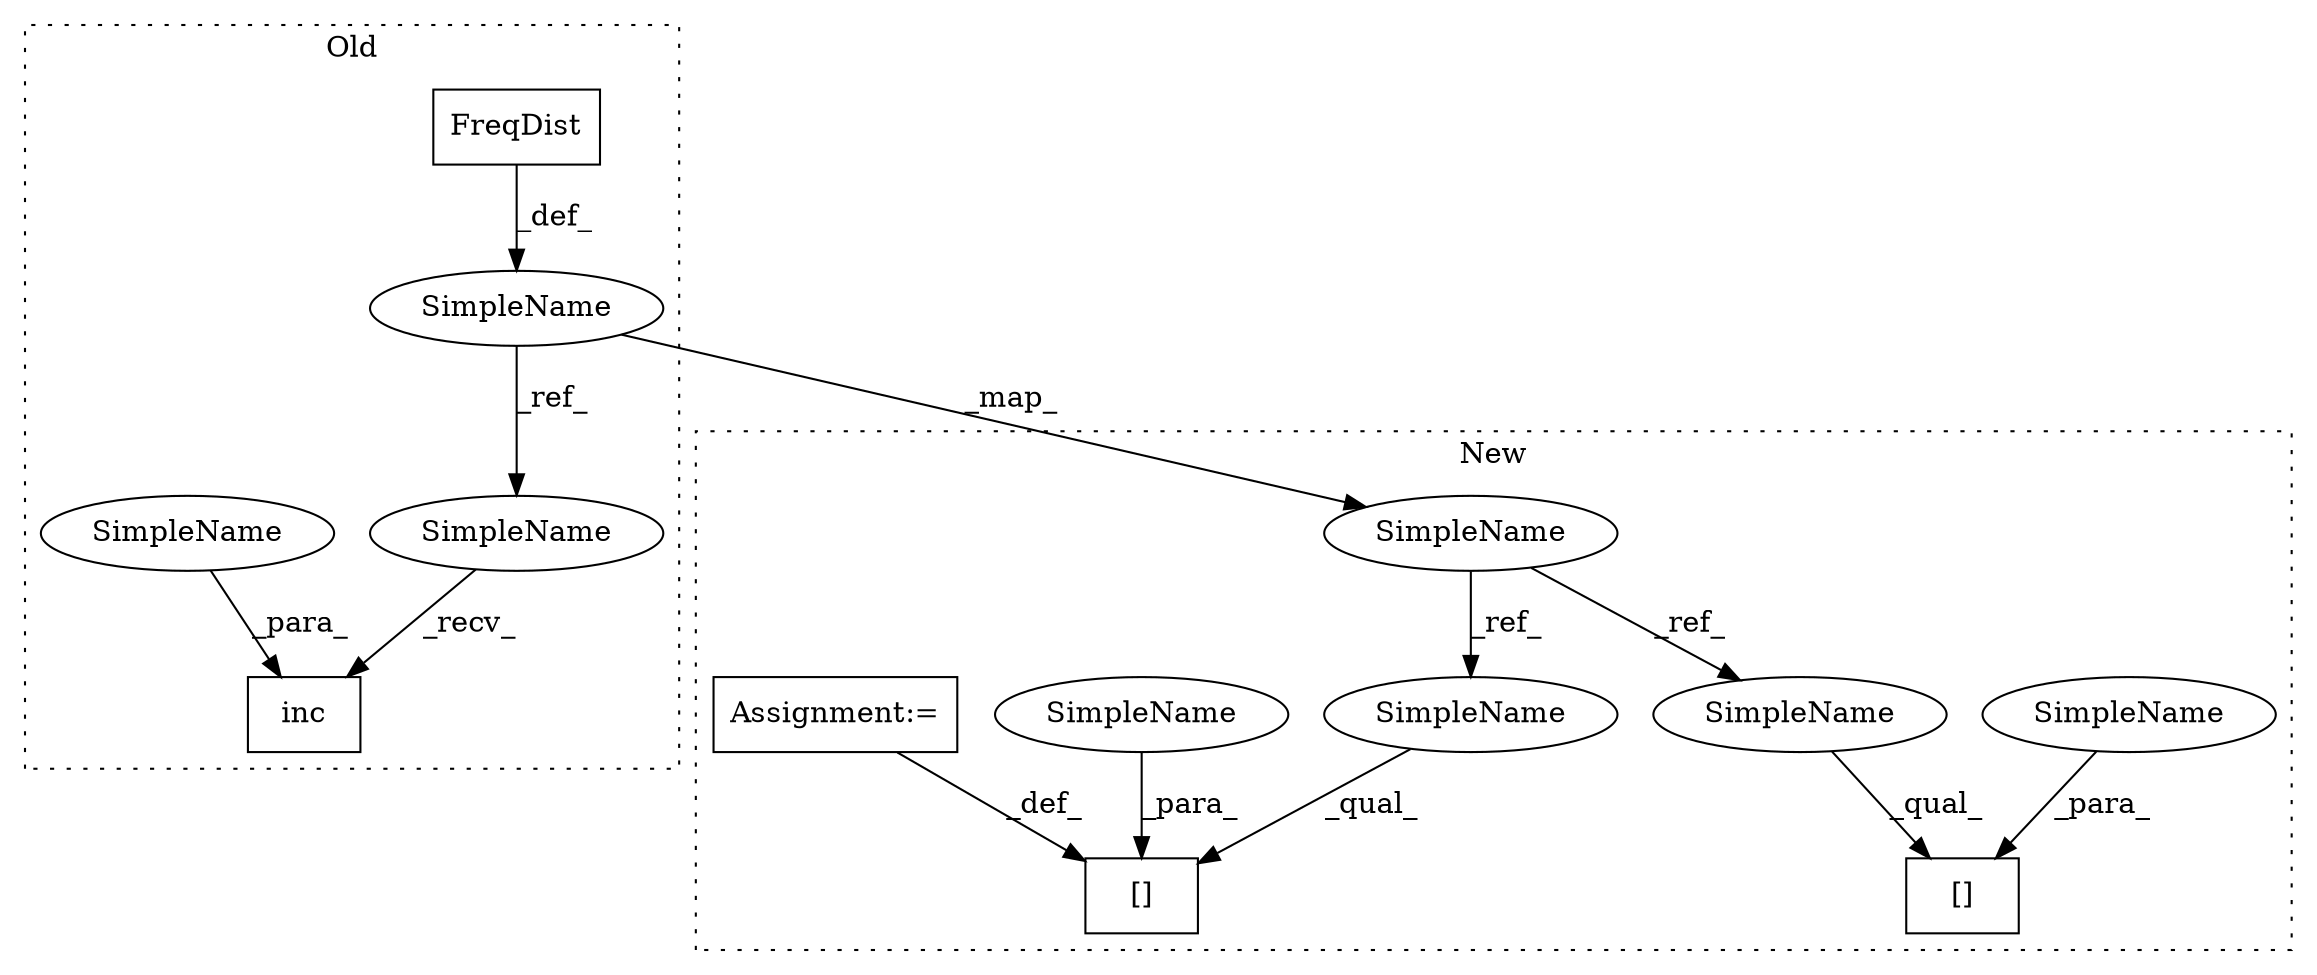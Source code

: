 digraph G {
subgraph cluster0 {
1 [label="FreqDist" a="32" s="520" l="10" shape="box"];
4 [label="SimpleName" a="42" s="512" l="7" shape="ellipse"];
7 [label="inc" a="32" s="782,790" l="4,1" shape="box"];
10 [label="SimpleName" a="42" s="774" l="7" shape="ellipse"];
11 [label="SimpleName" a="42" s="786" l="4" shape="ellipse"];
label = "Old";
style="dotted";
}
subgraph cluster1 {
2 [label="[]" a="2" s="825,837" l="8,1" shape="box"];
3 [label="SimpleName" a="42" s="529" l="7" shape="ellipse"];
5 [label="[]" a="2" s="825,837" l="8,1" shape="box"];
6 [label="Assignment:=" a="7" s="838" l="2" shape="box"];
8 [label="SimpleName" a="42" s="825" l="7" shape="ellipse"];
9 [label="SimpleName" a="42" s="825" l="7" shape="ellipse"];
12 [label="SimpleName" a="42" s="833" l="4" shape="ellipse"];
13 [label="SimpleName" a="42" s="833" l="4" shape="ellipse"];
label = "New";
style="dotted";
}
1 -> 4 [label="_def_"];
3 -> 9 [label="_ref_"];
3 -> 8 [label="_ref_"];
4 -> 10 [label="_ref_"];
4 -> 3 [label="_map_"];
6 -> 5 [label="_def_"];
8 -> 2 [label="_qual_"];
9 -> 5 [label="_qual_"];
10 -> 7 [label="_recv_"];
11 -> 7 [label="_para_"];
12 -> 2 [label="_para_"];
13 -> 5 [label="_para_"];
}